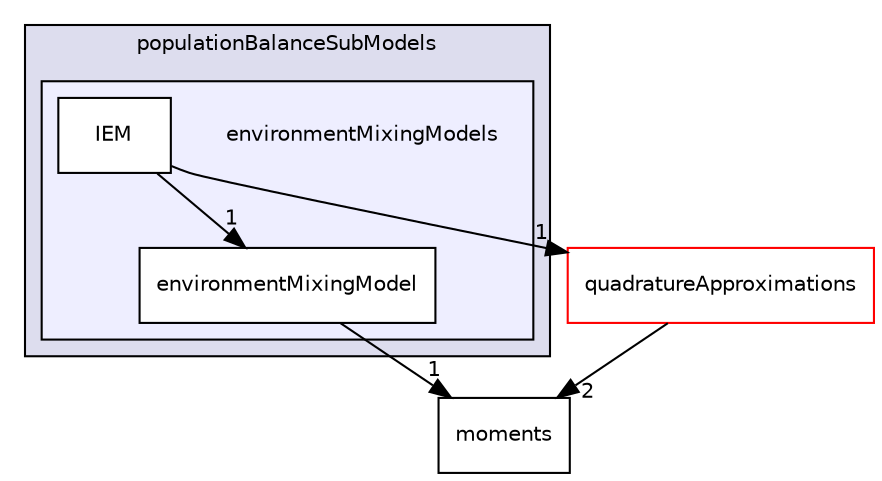 digraph "environmentMixingModels" {
  bgcolor=transparent;
  compound=true
  node [ fontsize="10", fontname="Helvetica"];
  edge [ labelfontsize="10", labelfontname="Helvetica"];
  subgraph clusterdir_58c61e057ed2119d9755c9fdbb448648 {
    graph [ bgcolor="#ddddee", pencolor="black", label="populationBalanceSubModels" fontname="Helvetica", fontsize="10", URL="dir_58c61e057ed2119d9755c9fdbb448648.html"]
  subgraph clusterdir_5bfc49bf5232f63d75204b78af1ffbe3 {
    graph [ bgcolor="#eeeeff", pencolor="black", label="" URL="dir_5bfc49bf5232f63d75204b78af1ffbe3.html"];
    dir_5bfc49bf5232f63d75204b78af1ffbe3 [shape=plaintext label="environmentMixingModels"];
    dir_c8493982e1511914fe4a1fbcc93b8052 [shape=box label="environmentMixingModel" color="black" fillcolor="white" style="filled" URL="dir_c8493982e1511914fe4a1fbcc93b8052.html"];
    dir_c4027978072fc0baee15bf5db9800521 [shape=box label="IEM" color="black" fillcolor="white" style="filled" URL="dir_c4027978072fc0baee15bf5db9800521.html"];
  }
  }
  dir_17a6c3d0f5fde6543c26c10fa938ae5d [shape=box label="moments" URL="dir_17a6c3d0f5fde6543c26c10fa938ae5d.html"];
  dir_719cf215453ac00ed8aac873f3732925 [shape=box label="quadratureApproximations" color="red" URL="dir_719cf215453ac00ed8aac873f3732925.html"];
  dir_c8493982e1511914fe4a1fbcc93b8052->dir_17a6c3d0f5fde6543c26c10fa938ae5d [headlabel="1", labeldistance=1.5 headhref="dir_000132_000237.html"];
  dir_c4027978072fc0baee15bf5db9800521->dir_c8493982e1511914fe4a1fbcc93b8052 [headlabel="1", labeldistance=1.5 headhref="dir_000191_000132.html"];
  dir_c4027978072fc0baee15bf5db9800521->dir_719cf215453ac00ed8aac873f3732925 [headlabel="1", labeldistance=1.5 headhref="dir_000191_000242.html"];
  dir_719cf215453ac00ed8aac873f3732925->dir_17a6c3d0f5fde6543c26c10fa938ae5d [headlabel="2", labeldistance=1.5 headhref="dir_000242_000237.html"];
}
